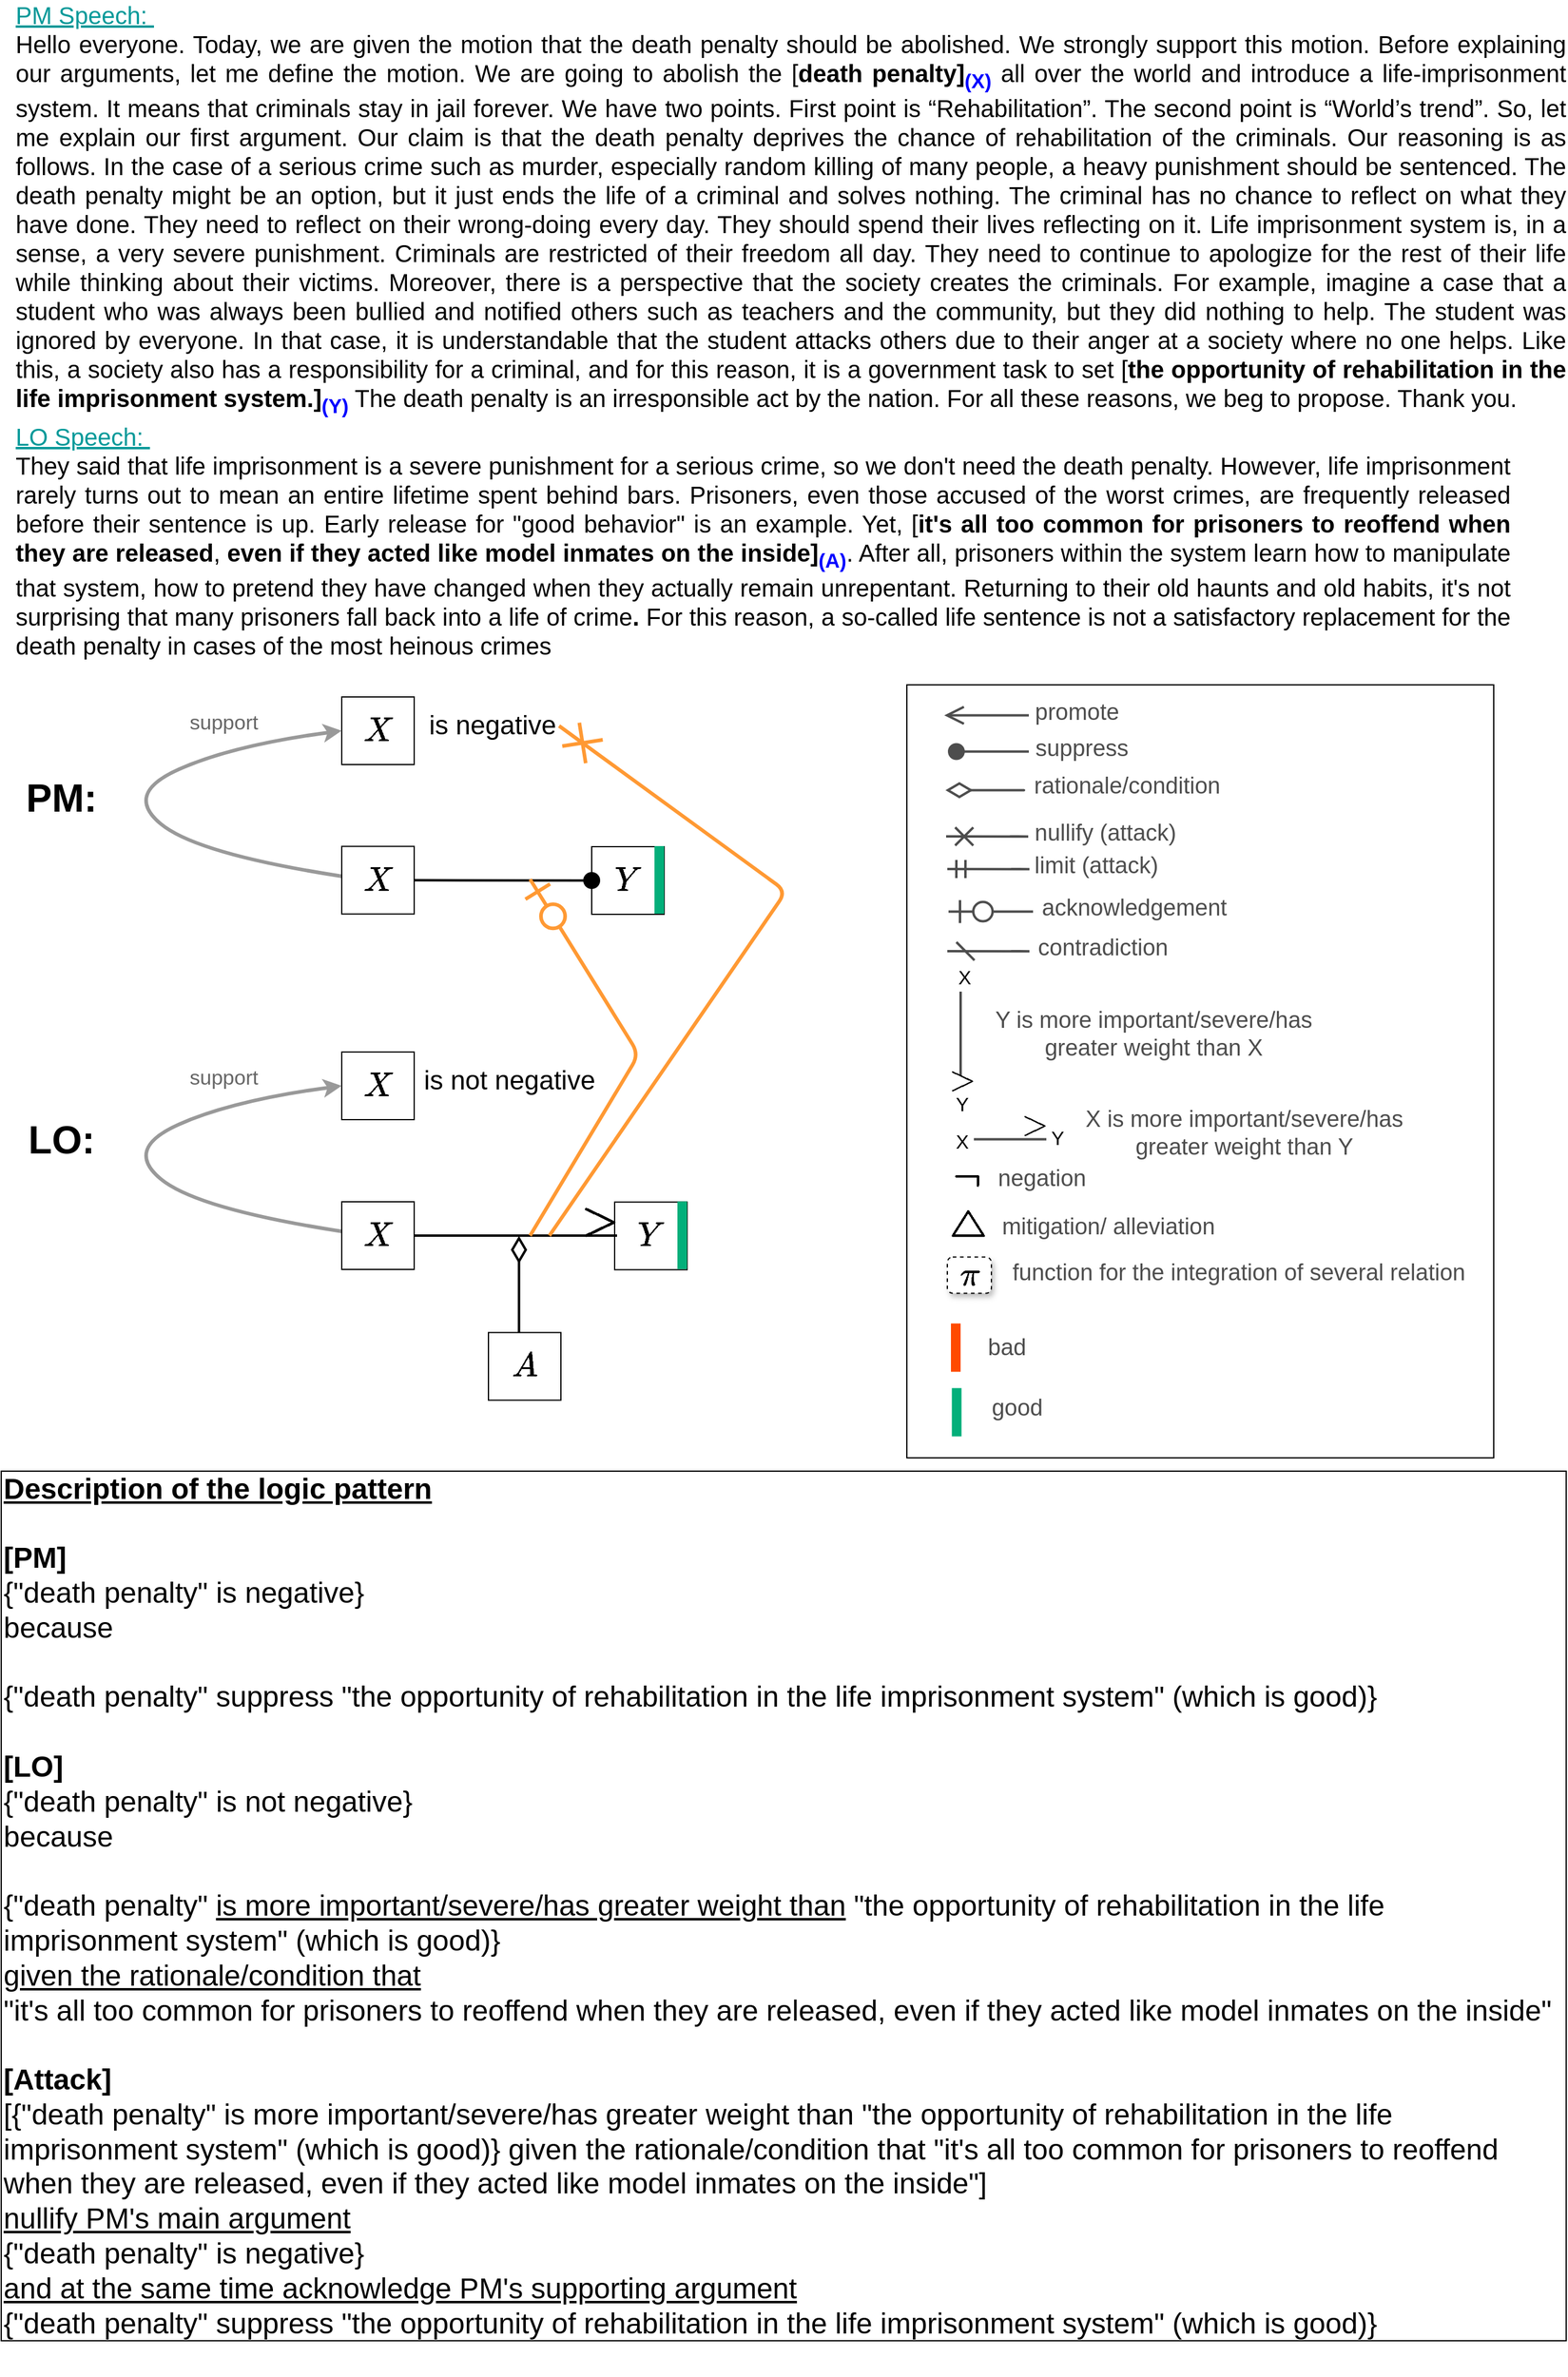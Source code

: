 <mxfile version="15.8.3" type="device"><diagram id="NebdKccpn1Tcwdz-Rh-k" name="Page-1"><mxGraphModel dx="1475" dy="2551" grid="1" gridSize="10" guides="1" tooltips="1" connect="1" arrows="1" fold="1" page="1" pageScale="1" pageWidth="1100" pageHeight="1700" math="1" shadow="0"><root><mxCell id="0"/><mxCell id="1" parent="0"/><mxCell id="UqYzVpXplDqsbALxIXjI-1" value="&lt;div style=&quot;text-align: justify ; font-size: 20px&quot;&gt;&lt;font style=&quot;font-size: 20px&quot; color=&quot;#009999&quot;&gt;&lt;u&gt;PM Speech:&amp;nbsp;&lt;/u&gt;&lt;/font&gt;&lt;/div&gt;&lt;div style=&quot;text-align: justify&quot;&gt;&lt;span style=&quot;font-size: 20px&quot;&gt;Hello everyone. Today, we are given the motion that the death penalty should be abolished. We strongly support this motion. Before explaining our arguments, let me define the motion. We are going to abolish the [&lt;b&gt;death penalty]&lt;sub&gt;&lt;font color=&quot;#0000ff&quot;&gt;(X)&lt;/font&gt;&lt;/sub&gt;&lt;/b&gt;&amp;nbsp;all over the world and introduce a life-imprisonment system. It means that criminals stay in jail forever. We have two points. First point is “Rehabilitation”. The second point is “World’s trend”. So, let me explain our first argument. Our claim is that the death penalty deprives the chance of rehabilitation of the criminals. Our reasoning is as follows. In the case of a serious crime such as murder, especially random killing of many people, a heavy punishment should be sentenced. The death penalty might be an option, but it just ends the life of a criminal and solves nothing. The&lt;b&gt;&amp;nbsp;&lt;/b&gt;criminal has no chance to reflect on what they have done. They need to reflect on their wrong-doing every day. They should spend their lives reflecting on it. Life imprisonment system is, in a sense, a very severe punishment. Criminals are restricted of their freedom all day. They need to continue to apologize for the rest of their life while thinking about their victims. Moreover, there is a perspective that the society creates the criminals. For example, imagine a case that a student who was always been bullied and notified others such as teachers and the community, but they did nothing to help. The student was ignored by everyone. In that case, it is understandable that the student attacks others due to their anger at a society where no one helps. Like this, a society also has a responsibility for a criminal, and for this reason, it is a government task to set [&lt;b&gt;the opportunity of rehabilitation in the life imprisonment system.]&lt;sub&gt;&lt;font color=&quot;#0000ff&quot;&gt;(Y)&lt;/font&gt;&lt;/sub&gt;&lt;/b&gt; The death penalty is an irresponsible act by the nation. For all these reasons, we beg to propose. Thank you.&lt;/span&gt;&lt;br&gt;&lt;/div&gt;" style="text;html=1;strokeColor=none;fillColor=none;align=left;verticalAlign=middle;whiteSpace=wrap;rounded=0;" parent="1" vertex="1"><mxGeometry x="550" y="50" width="1286" height="190" as="geometry"/></mxCell><mxCell id="UqYzVpXplDqsbALxIXjI-2" value="&lt;div style=&quot;text-align: justify ; font-size: 20px&quot;&gt;&lt;font style=&quot;font-size: 20px&quot; color=&quot;#009999&quot;&gt;&lt;u&gt;LO Speech:&amp;nbsp;&lt;/u&gt;&lt;/font&gt;&lt;/div&gt;&lt;div style=&quot;text-align: justify&quot;&gt;&lt;span style=&quot;font-size: 20px&quot;&gt;They said that life imprisonment is a severe punishment for a serious crime, so we don't need the death penalty. However, life imprisonment rarely turns out to mean an entire lifetime spent behind bars. Prisoners, even those accused of the worst crimes, are frequently released before their sentence is up. Early release for &quot;good behavior&quot; is an example. Yet, [&lt;b&gt;it's all too common for prisoners to reoffend when they are released&lt;/b&gt;, &lt;b&gt;even if they acted like model inmates on the inside]&lt;sub&gt;&lt;font color=&quot;#0000ff&quot;&gt;(A)&lt;/font&gt;&lt;/sub&gt;&lt;/b&gt;. After all, prisoners within the system learn how to manipulate that system, how to pretend they have changed when they actually remain unrepentant. Returning to their old haunts and old habits, it's not surprising that many prisoners fall back into a life of crime&lt;b&gt;.&lt;/b&gt;&amp;nbsp;For this reason, a so-called life sentence is not a satisfactory replacement for the death penalty in cases of the most heinous crimes&lt;/span&gt;&lt;br&gt;&lt;/div&gt;" style="text;html=1;strokeColor=none;fillColor=none;align=left;verticalAlign=middle;whiteSpace=wrap;rounded=0;" parent="1" vertex="1"><mxGeometry x="550" y="350" width="1240" height="140" as="geometry"/></mxCell><mxCell id="UqYzVpXplDqsbALxIXjI-18" value="&lt;font size=&quot;1&quot;&gt;&lt;b style=&quot;font-size: 32px&quot;&gt;PM:&lt;/b&gt;&lt;/font&gt;" style="text;html=1;strokeColor=none;fillColor=none;align=center;verticalAlign=middle;whiteSpace=wrap;rounded=0;" parent="1" vertex="1"><mxGeometry x="550" y="613" width="80" height="40" as="geometry"/></mxCell><mxCell id="UqYzVpXplDqsbALxIXjI-19" value="&lt;font size=&quot;1&quot;&gt;&lt;b style=&quot;font-size: 32px&quot;&gt;LO:&lt;/b&gt;&lt;/font&gt;" style="text;html=1;strokeColor=none;fillColor=none;align=center;verticalAlign=middle;whiteSpace=wrap;rounded=0;" parent="1" vertex="1"><mxGeometry x="550" y="895.75" width="80" height="40" as="geometry"/></mxCell><mxCell id="UqYzVpXplDqsbALxIXjI-66" value="&lt;font style=&quot;font-size: 24px&quot;&gt;$$X$$&lt;/font&gt;" style="whiteSpace=wrap;html=1;align=center;" parent="1" vertex="1"><mxGeometry x="822" y="549" width="60" height="56" as="geometry"/></mxCell><mxCell id="UqYzVpXplDqsbALxIXjI-67" value="&lt;font style=&quot;font-size: 22px&quot;&gt;is negative&lt;/font&gt;" style="text;html=1;strokeColor=none;fillColor=none;align=center;verticalAlign=middle;whiteSpace=wrap;rounded=0;" parent="1" vertex="1"><mxGeometry x="892" y="555.5" width="110" height="35" as="geometry"/></mxCell><mxCell id="UqYzVpXplDqsbALxIXjI-77" value="" style="curved=1;endArrow=classic;html=1;strokeWidth=3;exitX=0;exitY=0.5;exitDx=0;exitDy=0;entryX=0;entryY=0.5;entryDx=0;entryDy=0;strokeColor=#999999;" parent="1" target="UqYzVpXplDqsbALxIXjI-66" edge="1"><mxGeometry width="50" height="50" relative="1" as="geometry"><mxPoint x="822" y="697.5" as="sourcePoint"/><mxPoint x="592" y="649" as="targetPoint"/><Array as="points"><mxPoint x="702" y="679"/><mxPoint x="642" y="629"/><mxPoint x="732" y="589"/></Array></mxGeometry></mxCell><mxCell id="UqYzVpXplDqsbALxIXjI-78" value="&lt;font style=&quot;font-size: 17px&quot; color=&quot;#666666&quot;&gt;support&lt;/font&gt;" style="text;html=1;fillColor=none;align=center;verticalAlign=middle;whiteSpace=wrap;rounded=0;rotation=0;" parent="1" vertex="1"><mxGeometry x="692" y="555.5" width="65" height="30" as="geometry"/></mxCell><mxCell id="UqYzVpXplDqsbALxIXjI-79" value="&lt;font style=&quot;font-size: 24px&quot;&gt;$$X$$&lt;/font&gt;" style="whiteSpace=wrap;html=1;align=center;" parent="1" vertex="1"><mxGeometry x="822" y="843" width="60" height="56" as="geometry"/></mxCell><mxCell id="UqYzVpXplDqsbALxIXjI-80" value="&lt;font style=&quot;font-size: 22px&quot;&gt;is not negative&lt;/font&gt;" style="text;html=1;strokeColor=none;fillColor=none;align=center;verticalAlign=middle;whiteSpace=wrap;rounded=0;" parent="1" vertex="1"><mxGeometry x="887" y="849.5" width="148" height="35" as="geometry"/></mxCell><mxCell id="UqYzVpXplDqsbALxIXjI-85" value="" style="curved=1;endArrow=classic;html=1;strokeWidth=3;exitX=0;exitY=0.5;exitDx=0;exitDy=0;entryX=0;entryY=0.5;entryDx=0;entryDy=0;strokeColor=#999999;" parent="1" target="UqYzVpXplDqsbALxIXjI-79" edge="1"><mxGeometry width="50" height="50" relative="1" as="geometry"><mxPoint x="822" y="991.5" as="sourcePoint"/><mxPoint x="592" y="943" as="targetPoint"/><Array as="points"><mxPoint x="702" y="973"/><mxPoint x="642" y="923"/><mxPoint x="732" y="883"/></Array></mxGeometry></mxCell><mxCell id="UqYzVpXplDqsbALxIXjI-86" value="&lt;font style=&quot;font-size: 17px&quot; color=&quot;#666666&quot;&gt;support&lt;/font&gt;" style="text;html=1;fillColor=none;align=center;verticalAlign=middle;whiteSpace=wrap;rounded=0;rotation=0;" parent="1" vertex="1"><mxGeometry x="692" y="849.5" width="65" height="30" as="geometry"/></mxCell><mxCell id="NtoSjqE89IBoUMMxEz2x-3" value="&lt;span style=&quot;font-size: 24px&quot;&gt;$$X$$&lt;/span&gt;" style="whiteSpace=wrap;html=1;align=center;" parent="1" vertex="1"><mxGeometry x="822" y="672.75" width="60" height="56" as="geometry"/></mxCell><mxCell id="NtoSjqE89IBoUMMxEz2x-4" value="&lt;font style=&quot;font-size: 24px&quot;&gt;$$Y$$&lt;/font&gt;" style="whiteSpace=wrap;html=1;align=center;" parent="1" vertex="1"><mxGeometry x="1029" y="673" width="60" height="56" as="geometry"/></mxCell><mxCell id="NtoSjqE89IBoUMMxEz2x-5" value="" style="whiteSpace=wrap;html=1;fontColor=#666666;fillColor=#03AF7A;strokeColor=none;" parent="1" vertex="1"><mxGeometry x="1081" y="672.5" width="8" height="56" as="geometry"/></mxCell><mxCell id="NtoSjqE89IBoUMMxEz2x-6" value="" style="endArrow=oval;html=1;fontColor=#666666;endSize=12;entryX=0;entryY=0.5;entryDx=0;entryDy=0;endFill=1;strokeWidth=2;exitX=1;exitY=0.5;exitDx=0;exitDy=0;" parent="1" source="NtoSjqE89IBoUMMxEz2x-3" target="NtoSjqE89IBoUMMxEz2x-4" edge="1"><mxGeometry width="50" height="50" relative="1" as="geometry"><mxPoint x="928" y="700.41" as="sourcePoint"/><mxPoint x="1020.0" y="700.41" as="targetPoint"/></mxGeometry></mxCell><mxCell id="FrFUBQEVQmdQ0X_AFrUk-1" value="" style="rounded=0;whiteSpace=wrap;html=1;glass=0;sketch=0;strokeColor=default;fillColor=none;" parent="1" vertex="1"><mxGeometry x="1290" y="539" width="486" height="640" as="geometry"/></mxCell><mxCell id="FrFUBQEVQmdQ0X_AFrUk-2" value="" style="endArrow=ERzeroToOne;html=1;endFill=1;endSize=16;strokeWidth=2;strokeColor=#4D4D4D;" parent="1" edge="1"><mxGeometry width="50" height="50" relative="1" as="geometry"><mxPoint x="1394.5" y="726.75" as="sourcePoint"/><mxPoint x="1324.5" y="726.75" as="targetPoint"/></mxGeometry></mxCell><mxCell id="FrFUBQEVQmdQ0X_AFrUk-3" value="" style="endArrow=none;html=1;endSize=16;strokeWidth=2;strokeColor=#4D4D4D;" parent="1" edge="1"><mxGeometry width="50" height="50" relative="1" as="geometry"><mxPoint x="1334.5" y="863.0" as="sourcePoint"/><mxPoint x="1334.5" y="793.0" as="targetPoint"/></mxGeometry></mxCell><mxCell id="FrFUBQEVQmdQ0X_AFrUk-4" value="&lt;span style=&quot;font-size: 24px&quot;&gt;&lt;font style=&quot;font-size: 24px&quot;&gt;$$&amp;gt;$$&lt;/font&gt;&lt;/span&gt;" style="text;html=1;strokeColor=none;fillColor=none;align=center;verticalAlign=middle;whiteSpace=wrap;rounded=0;fontSize=24;fontStyle=1;horizontal=1;" parent="1" vertex="1"><mxGeometry x="1315.5" y="856" width="40" height="20" as="geometry"/></mxCell><mxCell id="FrFUBQEVQmdQ0X_AFrUk-5" value="&lt;span style=&quot;font-size: 19px&quot;&gt;Y is more important/severe/has greater weight than X&lt;/span&gt;" style="text;html=1;strokeColor=none;fillColor=none;align=center;verticalAlign=middle;whiteSpace=wrap;rounded=0;fontColor=#4D4D4D;" parent="1" vertex="1"><mxGeometry x="1346.5" y="803" width="294.5" height="50" as="geometry"/></mxCell><mxCell id="FrFUBQEVQmdQ0X_AFrUk-6" value="&lt;font style=&quot;font-size: 16px&quot;&gt;X&lt;/font&gt;" style="text;html=1;strokeColor=none;fillColor=none;align=center;verticalAlign=middle;whiteSpace=wrap;rounded=0;fontSize=14;" parent="1" vertex="1"><mxGeometry x="1317.5" y="770.75" width="40" height="20" as="geometry"/></mxCell><mxCell id="FrFUBQEVQmdQ0X_AFrUk-7" value="&lt;font style=&quot;font-size: 16px&quot;&gt;Y&lt;/font&gt;" style="text;html=1;strokeColor=none;fillColor=none;align=center;verticalAlign=middle;whiteSpace=wrap;rounded=0;fontSize=14;" parent="1" vertex="1"><mxGeometry x="1315.5" y="876" width="40" height="20" as="geometry"/></mxCell><mxCell id="FrFUBQEVQmdQ0X_AFrUk-8" value="" style="endArrow=none;html=1;endSize=0;strokeWidth=2;startArrow=cross;startFill=0;startSize=12;strokeColor=#4D4D4D;" parent="1" edge="1"><mxGeometry width="50" height="50" relative="1" as="geometry"><mxPoint x="1322.5" y="664.5" as="sourcePoint"/><mxPoint x="1390.5" y="664.62" as="targetPoint"/><Array as="points"><mxPoint x="1390.5" y="664.62"/><mxPoint x="1372.5" y="664.5"/></Array></mxGeometry></mxCell><mxCell id="FrFUBQEVQmdQ0X_AFrUk-9" value="&lt;font style=&quot;font-size: 19px&quot;&gt;nullify (attack)&lt;/font&gt;" style="text;html=1;strokeColor=none;fillColor=none;align=center;verticalAlign=middle;whiteSpace=wrap;rounded=0;fontColor=#4D4D4D;" parent="1" vertex="1"><mxGeometry x="1384.5" y="644.75" width="138.5" height="34" as="geometry"/></mxCell><mxCell id="FrFUBQEVQmdQ0X_AFrUk-10" value="" style="endArrow=open;html=1;fontColor=#666666;endSize=12;endFill=0;strokeWidth=2;strokeColor=#4D4D4D;" parent="1" edge="1"><mxGeometry width="50" height="50" relative="1" as="geometry"><mxPoint x="1391" y="564.25" as="sourcePoint"/><mxPoint x="1321" y="564.25" as="targetPoint"/></mxGeometry></mxCell><mxCell id="FrFUBQEVQmdQ0X_AFrUk-11" value="&lt;span style=&quot;font-size: 19px&quot;&gt;promote&lt;/span&gt;" style="text;html=1;strokeColor=none;fillColor=none;align=center;verticalAlign=middle;whiteSpace=wrap;rounded=0;fontColor=#4D4D4D;" parent="1" vertex="1"><mxGeometry x="1391" y="545.25" width="80" height="34" as="geometry"/></mxCell><mxCell id="FrFUBQEVQmdQ0X_AFrUk-12" value="" style="endArrow=oval;html=1;fontColor=#666666;endSize=12;endFill=1;strokeWidth=2;strokeColor=#4D4D4D;" parent="1" edge="1"><mxGeometry width="50" height="50" relative="1" as="geometry"><mxPoint x="1391" y="594.25" as="sourcePoint"/><mxPoint x="1331" y="594.25" as="targetPoint"/></mxGeometry></mxCell><mxCell id="FrFUBQEVQmdQ0X_AFrUk-13" value="&lt;span style=&quot;font-size: 19px&quot;&gt;suppress&lt;/span&gt;" style="text;html=1;strokeColor=none;fillColor=none;align=center;verticalAlign=middle;whiteSpace=wrap;rounded=0;fontColor=#4D4D4D;" parent="1" vertex="1"><mxGeometry x="1395" y="575.25" width="80" height="34" as="geometry"/></mxCell><mxCell id="FrFUBQEVQmdQ0X_AFrUk-14" value="" style="endArrow=none;html=1;endSize=0;strokeWidth=2;startArrow=diamondThin;startFill=0;startSize=17;strokeColor=#4D4D4D;" parent="1" edge="1"><mxGeometry width="50" height="50" relative="1" as="geometry"><mxPoint x="1322" y="626.25" as="sourcePoint"/><mxPoint x="1360" y="626.25" as="targetPoint"/><Array as="points"><mxPoint x="1392" y="626.25"/><mxPoint x="1370" y="626.25"/></Array></mxGeometry></mxCell><mxCell id="FrFUBQEVQmdQ0X_AFrUk-15" value="&lt;font style=&quot;font-size: 19px&quot;&gt;rationale/condition&lt;/font&gt;" style="text;html=1;strokeColor=none;fillColor=none;align=center;verticalAlign=middle;whiteSpace=wrap;rounded=0;fontColor=#4D4D4D;" parent="1" vertex="1"><mxGeometry x="1387" y="606.25" width="171" height="34" as="geometry"/></mxCell><mxCell id="FrFUBQEVQmdQ0X_AFrUk-16" value="&lt;font style=&quot;font-size: 19px&quot;&gt;acknowledgement&lt;/font&gt;" style="text;html=1;strokeColor=none;fillColor=none;align=center;verticalAlign=middle;whiteSpace=wrap;rounded=0;fontColor=#4D4D4D;" parent="1" vertex="1"><mxGeometry x="1395" y="706.75" width="167" height="34" as="geometry"/></mxCell><mxCell id="FrFUBQEVQmdQ0X_AFrUk-17" value="" style="endArrow=none;html=1;endSize=16;strokeWidth=2;strokeColor=#4D4D4D;" parent="1" edge="1"><mxGeometry width="50" height="50" relative="1" as="geometry"><mxPoint x="1405.5" y="915.25" as="sourcePoint"/><mxPoint x="1345.5" y="915.25" as="targetPoint"/></mxGeometry></mxCell><mxCell id="FrFUBQEVQmdQ0X_AFrUk-18" value="&lt;span style=&quot;font-size: 24px&quot;&gt;&lt;font style=&quot;font-size: 24px&quot;&gt;$$&amp;gt;$$&lt;/font&gt;&lt;/span&gt;" style="text;html=1;strokeColor=none;fillColor=none;align=center;verticalAlign=middle;whiteSpace=wrap;rounded=0;fontSize=24;fontStyle=1;horizontal=1;" parent="1" vertex="1"><mxGeometry x="1375.5" y="893.25" width="40" height="20" as="geometry"/></mxCell><mxCell id="FrFUBQEVQmdQ0X_AFrUk-19" value="&lt;font style=&quot;font-size: 16px&quot;&gt;X&lt;/font&gt;" style="text;html=1;strokeColor=none;fillColor=none;align=center;verticalAlign=middle;whiteSpace=wrap;rounded=0;fontSize=14;" parent="1" vertex="1"><mxGeometry x="1315.5" y="907.25" width="40" height="20" as="geometry"/></mxCell><mxCell id="FrFUBQEVQmdQ0X_AFrUk-20" value="&lt;font style=&quot;font-size: 16px&quot;&gt;Y&lt;/font&gt;" style="text;html=1;strokeColor=none;fillColor=none;align=center;verticalAlign=middle;whiteSpace=wrap;rounded=0;fontSize=14;" parent="1" vertex="1"><mxGeometry x="1394.5" y="904.25" width="40" height="20" as="geometry"/></mxCell><mxCell id="FrFUBQEVQmdQ0X_AFrUk-21" value="&lt;span style=&quot;font-size: 19px&quot;&gt;X is more important/severe/has greater weight&amp;nbsp;&lt;/span&gt;&lt;span style=&quot;font-size: 19px&quot;&gt;than Y&lt;/span&gt;" style="text;html=1;strokeColor=none;fillColor=none;align=center;verticalAlign=middle;whiteSpace=wrap;rounded=0;fontColor=#4D4D4D;" parent="1" vertex="1"><mxGeometry x="1435.5" y="893.25" width="266.5" height="34" as="geometry"/></mxCell><mxCell id="FrFUBQEVQmdQ0X_AFrUk-22" value="" style="endArrow=none;html=1;endSize=0;strokeWidth=2;startArrow=dash;startFill=0;startSize=12;strokeColor=#4D4D4D;" parent="1" edge="1"><mxGeometry width="50" height="50" relative="1" as="geometry"><mxPoint x="1323.5" y="759.5" as="sourcePoint"/><mxPoint x="1391.5" y="759.62" as="targetPoint"/><Array as="points"><mxPoint x="1391.5" y="759.62"/><mxPoint x="1373.5" y="759.5"/></Array></mxGeometry></mxCell><mxCell id="FrFUBQEVQmdQ0X_AFrUk-23" value="&lt;font style=&quot;font-size: 19px&quot;&gt;contradiction&lt;/font&gt;" style="text;html=1;strokeColor=none;fillColor=none;align=center;verticalAlign=middle;whiteSpace=wrap;rounded=0;fontColor=#4D4D4D;" parent="1" vertex="1"><mxGeometry x="1397.5" y="739.75" width="109" height="34" as="geometry"/></mxCell><mxCell id="FrFUBQEVQmdQ0X_AFrUk-24" value="" style="whiteSpace=wrap;html=1;fontColor=#666666;strokeColor=none;fillColor=#FF4B00;" parent="1" vertex="1"><mxGeometry x="1326.5" y="1067.75" width="8" height="40" as="geometry"/></mxCell><mxCell id="FrFUBQEVQmdQ0X_AFrUk-25" value="&lt;span style=&quot;font-size: 19px&quot;&gt;bad&lt;/span&gt;" style="text;html=1;strokeColor=none;fillColor=none;align=center;verticalAlign=middle;whiteSpace=wrap;rounded=0;fontColor=#4D4D4D;" parent="1" vertex="1"><mxGeometry x="1345" y="1070.75" width="55.5" height="34" as="geometry"/></mxCell><mxCell id="FrFUBQEVQmdQ0X_AFrUk-26" value="" style="whiteSpace=wrap;html=1;fontColor=#666666;strokeColor=none;fillColor=#03AF7A;" parent="1" vertex="1"><mxGeometry x="1327.25" y="1121.25" width="8" height="40" as="geometry"/></mxCell><mxCell id="FrFUBQEVQmdQ0X_AFrUk-27" value="&lt;span style=&quot;font-size: 19px&quot;&gt;good&lt;/span&gt;" style="text;html=1;strokeColor=none;fillColor=none;align=center;verticalAlign=middle;whiteSpace=wrap;rounded=0;fontColor=#4D4D4D;" parent="1" vertex="1"><mxGeometry x="1348" y="1121.25" width="66.5" height="34" as="geometry"/></mxCell><mxCell id="FrFUBQEVQmdQ0X_AFrUk-28" value="&lt;span style=&quot;font-size: 19px&quot;&gt;mitigation/&amp;nbsp;&lt;/span&gt;&lt;span style=&quot;font-size: 19px&quot;&gt;alleviation&lt;/span&gt;" style="text;html=1;strokeColor=none;fillColor=none;align=center;verticalAlign=middle;whiteSpace=wrap;rounded=0;fontColor=#4D4D4D;" parent="1" vertex="1"><mxGeometry x="1364.25" y="970.5" width="186" height="34" as="geometry"/></mxCell><mxCell id="FrFUBQEVQmdQ0X_AFrUk-29" value="&lt;font style=&quot;font-size: 26px&quot;&gt;$$\boldsymbol{\triangle}$$&lt;/font&gt;" style="text;html=1;strokeColor=none;fillColor=none;align=center;verticalAlign=middle;whiteSpace=wrap;rounded=0;" parent="1" vertex="1"><mxGeometry x="1311.25" y="969.5" width="60" height="35" as="geometry"/></mxCell><mxCell id="FrFUBQEVQmdQ0X_AFrUk-30" value="&lt;font style=&quot;font-size: 26px&quot;&gt;$$\boldsymbol{\neg}$$&lt;/font&gt;" style="text;html=1;strokeColor=none;fillColor=none;align=center;verticalAlign=middle;whiteSpace=wrap;rounded=0;" parent="1" vertex="1"><mxGeometry x="1309.5" y="930.5" width="60" height="35" as="geometry"/></mxCell><mxCell id="FrFUBQEVQmdQ0X_AFrUk-31" value="&lt;span style=&quot;font-size: 19px&quot;&gt;negation&lt;/span&gt;" style="text;html=1;strokeColor=none;fillColor=none;align=center;verticalAlign=middle;whiteSpace=wrap;rounded=0;fontColor=#4D4D4D;" parent="1" vertex="1"><mxGeometry x="1362" y="930.5" width="80" height="34" as="geometry"/></mxCell><mxCell id="FrFUBQEVQmdQ0X_AFrUk-32" value="&lt;font style=&quot;font-size: 24px&quot;&gt;$$\pi$$&lt;/font&gt;" style="whiteSpace=wrap;html=1;dashed=1;perimeterSpacing=0;shadow=1;align=center;rounded=1;" parent="1" vertex="1"><mxGeometry x="1323.5" y="1012.75" width="36.5" height="30" as="geometry"/></mxCell><mxCell id="FrFUBQEVQmdQ0X_AFrUk-33" value="&lt;span style=&quot;font-size: 19px&quot;&gt;function for the integration of several relation&lt;/span&gt;" style="text;html=1;strokeColor=none;fillColor=none;align=center;verticalAlign=middle;whiteSpace=wrap;rounded=0;fontColor=#4D4D4D;" parent="1" vertex="1"><mxGeometry x="1364.25" y="1008.75" width="401.75" height="34" as="geometry"/></mxCell><mxCell id="FrFUBQEVQmdQ0X_AFrUk-34" value="" style="endArrow=none;html=1;endSize=0;strokeWidth=2;startArrow=ERmandOne;startFill=0;startSize=12;strokeColor=#4D4D4D;" parent="1" edge="1"><mxGeometry width="50" height="50" relative="1" as="geometry"><mxPoint x="1323.5" y="691.5" as="sourcePoint"/><mxPoint x="1391.5" y="691.62" as="targetPoint"/><Array as="points"><mxPoint x="1391.5" y="691.62"/><mxPoint x="1373.5" y="691.5"/></Array></mxGeometry></mxCell><mxCell id="FrFUBQEVQmdQ0X_AFrUk-35" value="&lt;span style=&quot;font-size: 19px&quot;&gt;limit (attack)&lt;/span&gt;" style="text;html=1;strokeColor=none;fillColor=none;align=center;verticalAlign=middle;whiteSpace=wrap;rounded=0;fontColor=#4D4D4D;" parent="1" vertex="1"><mxGeometry x="1382.5" y="671.75" width="127.5" height="34" as="geometry"/></mxCell><mxCell id="0_LS8avFSwJGfwYaEibg-1" value="&lt;span style=&quot;font-size: 24px&quot;&gt;$$X$$&lt;/span&gt;" style="whiteSpace=wrap;html=1;align=center;" parent="1" vertex="1"><mxGeometry x="822" y="967" width="60" height="56" as="geometry"/></mxCell><mxCell id="0_LS8avFSwJGfwYaEibg-2" value="&lt;font style=&quot;font-size: 24px&quot;&gt;$$Y$$&lt;/font&gt;" style="whiteSpace=wrap;html=1;align=center;" parent="1" vertex="1"><mxGeometry x="1048" y="967.25" width="60" height="56" as="geometry"/></mxCell><mxCell id="0_LS8avFSwJGfwYaEibg-3" value="" style="whiteSpace=wrap;html=1;fontColor=#666666;fillColor=#03AF7A;strokeColor=none;" parent="1" vertex="1"><mxGeometry x="1100" y="966.75" width="8" height="56" as="geometry"/></mxCell><mxCell id="T2z_eRZPw-rOF3V2vpjW-1" value="" style="endArrow=none;html=1;fontColor=#666666;endSize=12;endFill=0;strokeWidth=2;exitX=1;exitY=0.5;exitDx=0;exitDy=0;" parent="1" source="0_LS8avFSwJGfwYaEibg-1" edge="1"><mxGeometry width="50" height="50" relative="1" as="geometry"><mxPoint x="882" y="998.75" as="sourcePoint"/><mxPoint x="1050" y="995" as="targetPoint"/></mxGeometry></mxCell><mxCell id="T2z_eRZPw-rOF3V2vpjW-2" value="&lt;font style=&quot;font-size: 30px&quot;&gt;$$\boldsymbol{&amp;gt;}$$&lt;/font&gt;" style="text;html=1;strokeColor=none;fillColor=none;align=center;verticalAlign=middle;whiteSpace=wrap;rounded=0;fontSize=24;fontStyle=1;horizontal=1;" parent="1" vertex="1"><mxGeometry x="1016" y="972.5" width="40" height="20" as="geometry"/></mxCell><mxCell id="T2z_eRZPw-rOF3V2vpjW-3" value="" style="endArrow=none;html=1;endSize=0;strokeColor=#000000;strokeWidth=2;startArrow=diamondThin;startFill=0;startSize=17;entryX=0.5;entryY=0;entryDx=0;entryDy=0;" parent="1" edge="1"><mxGeometry width="50" height="50" relative="1" as="geometry"><mxPoint x="968.79" y="995.25" as="sourcePoint"/><mxPoint x="968.79" y="1079.25" as="targetPoint"/><Array as="points"/></mxGeometry></mxCell><mxCell id="T2z_eRZPw-rOF3V2vpjW-4" value="&lt;font style=&quot;font-size: 24px&quot;&gt;$$A$$&lt;/font&gt;" style="whiteSpace=wrap;html=1;align=center;" parent="1" vertex="1"><mxGeometry x="943.5" y="1075.25" width="60" height="56" as="geometry"/></mxCell><mxCell id="eT-GWbPkXEONTPv1Na1h-1" value="" style="endArrow=none;html=1;endSize=0;strokeWidth=3;startArrow=ERzeroToOne;startFill=1;startSize=20;strokeColor=#FF9933;" edge="1" parent="1"><mxGeometry width="50" height="50" relative="1" as="geometry"><mxPoint x="978" y="700" as="sourcePoint"/><mxPoint x="978" y="995" as="targetPoint"/><Array as="points"><mxPoint x="1068" y="845"/></Array></mxGeometry></mxCell><mxCell id="eT-GWbPkXEONTPv1Na1h-2" value="" style="endArrow=none;html=1;endSize=0;strokeWidth=3;startArrow=cross;startFill=0;startSize=20;strokeColor=#FF9933;exitX=1;exitY=0.5;exitDx=0;exitDy=0;" edge="1" parent="1" source="UqYzVpXplDqsbALxIXjI-67"><mxGeometry width="50" height="50" relative="1" as="geometry"><mxPoint x="1030" y="580" as="sourcePoint"/><mxPoint x="994" y="995" as="targetPoint"/><Array as="points"><mxPoint x="1190" y="710"/></Array></mxGeometry></mxCell><mxCell id="eT-GWbPkXEONTPv1Na1h-3" value="&lt;b&gt;&lt;u&gt;&lt;br&gt;Description of the logic pattern&lt;br&gt;&lt;/u&gt;&lt;br&gt;[PM]&lt;/b&gt;&lt;br&gt;{&quot;death penalty&quot; is negative}&lt;br&gt;because&lt;br&gt;&lt;br&gt;{&quot;death penalty&quot; suppress &quot;the opportunity of rehabilitation in the life imprisonment system&quot; (which is good)}&lt;br&gt;&lt;br&gt;&lt;b&gt;[LO]&lt;/b&gt;&lt;br&gt;{&quot;death penalty&quot; is not negative}&lt;br&gt;because&lt;br&gt;&lt;br&gt;&lt;span style=&quot;font-size: 24px&quot;&gt;{&quot;death penalty&quot; &lt;u&gt;is more important/severe/has greater weight than&lt;/u&gt;&amp;nbsp;&quot;the opportunity of rehabilitation in the life imprisonment system&quot;&amp;nbsp;&lt;/span&gt;&lt;span style=&quot;font-size: 24px&quot;&gt;(which is good)}&lt;br&gt;&lt;/span&gt;&lt;span style=&quot;font-size: 24px&quot;&gt;&lt;u&gt;given the rationale/condition that&lt;/u&gt;&lt;br&gt;&lt;/span&gt;&lt;span style=&quot;font-size: 24px&quot;&gt;&quot;it's all too common for prisoners to reoffend when they are released, even if they acted like model inmates on the inside&quot;&lt;/span&gt;&lt;br&gt;&lt;br&gt;&lt;b&gt;[Attack]&lt;/b&gt;&lt;br&gt;&lt;div&gt;&lt;div&gt;&lt;span style=&quot;font-size: 24px&quot;&gt;[{&quot;death penalty&quot; is more important/severe/has greater weight than &quot;the opportunity of rehabilitation in the life imprisonment system&quot; (which is good)}&amp;nbsp;&lt;/span&gt;&lt;span&gt;given the rationale/condition that&amp;nbsp;&lt;/span&gt;&lt;span&gt;&quot;it's all too common for prisoners to reoffend when they are released, even if they acted like model inmates on the inside&quot;]&lt;/span&gt;&lt;/div&gt;&lt;/div&gt;&lt;div&gt;&lt;span style=&quot;font-size: 24px&quot;&gt;&lt;div&gt;&lt;u&gt;nullify PM's main argument&lt;/u&gt;&lt;/div&gt;&lt;div&gt;{&quot;death penalty&quot; is negative}&lt;/div&gt;&lt;/span&gt;&lt;/div&gt;&lt;div&gt;&lt;span style=&quot;font-size: 24px&quot;&gt;&lt;u&gt;and at the same time acknowledge PM's supporting argument&lt;/u&gt;&lt;/span&gt;&lt;br&gt;&lt;/div&gt;&lt;div&gt;&lt;span style=&quot;font-size: 24px&quot;&gt;{&quot;death penalty&quot; suppress &quot;the opportunity of rehabilitation in the life imprisonment system&quot; (which is good)}&lt;/span&gt;&lt;br&gt;&lt;/div&gt;&lt;div&gt;&lt;span&gt;&lt;span style=&quot;font-size: 24px&quot;&gt;&lt;br&gt;&lt;/span&gt;&lt;/span&gt;&lt;/div&gt;" style="rounded=0;whiteSpace=wrap;html=1;fontSize=24;strokeColor=default;align=left;" vertex="1" parent="1"><mxGeometry x="540" y="1190" width="1296" height="720" as="geometry"/></mxCell></root></mxGraphModel></diagram></mxfile>